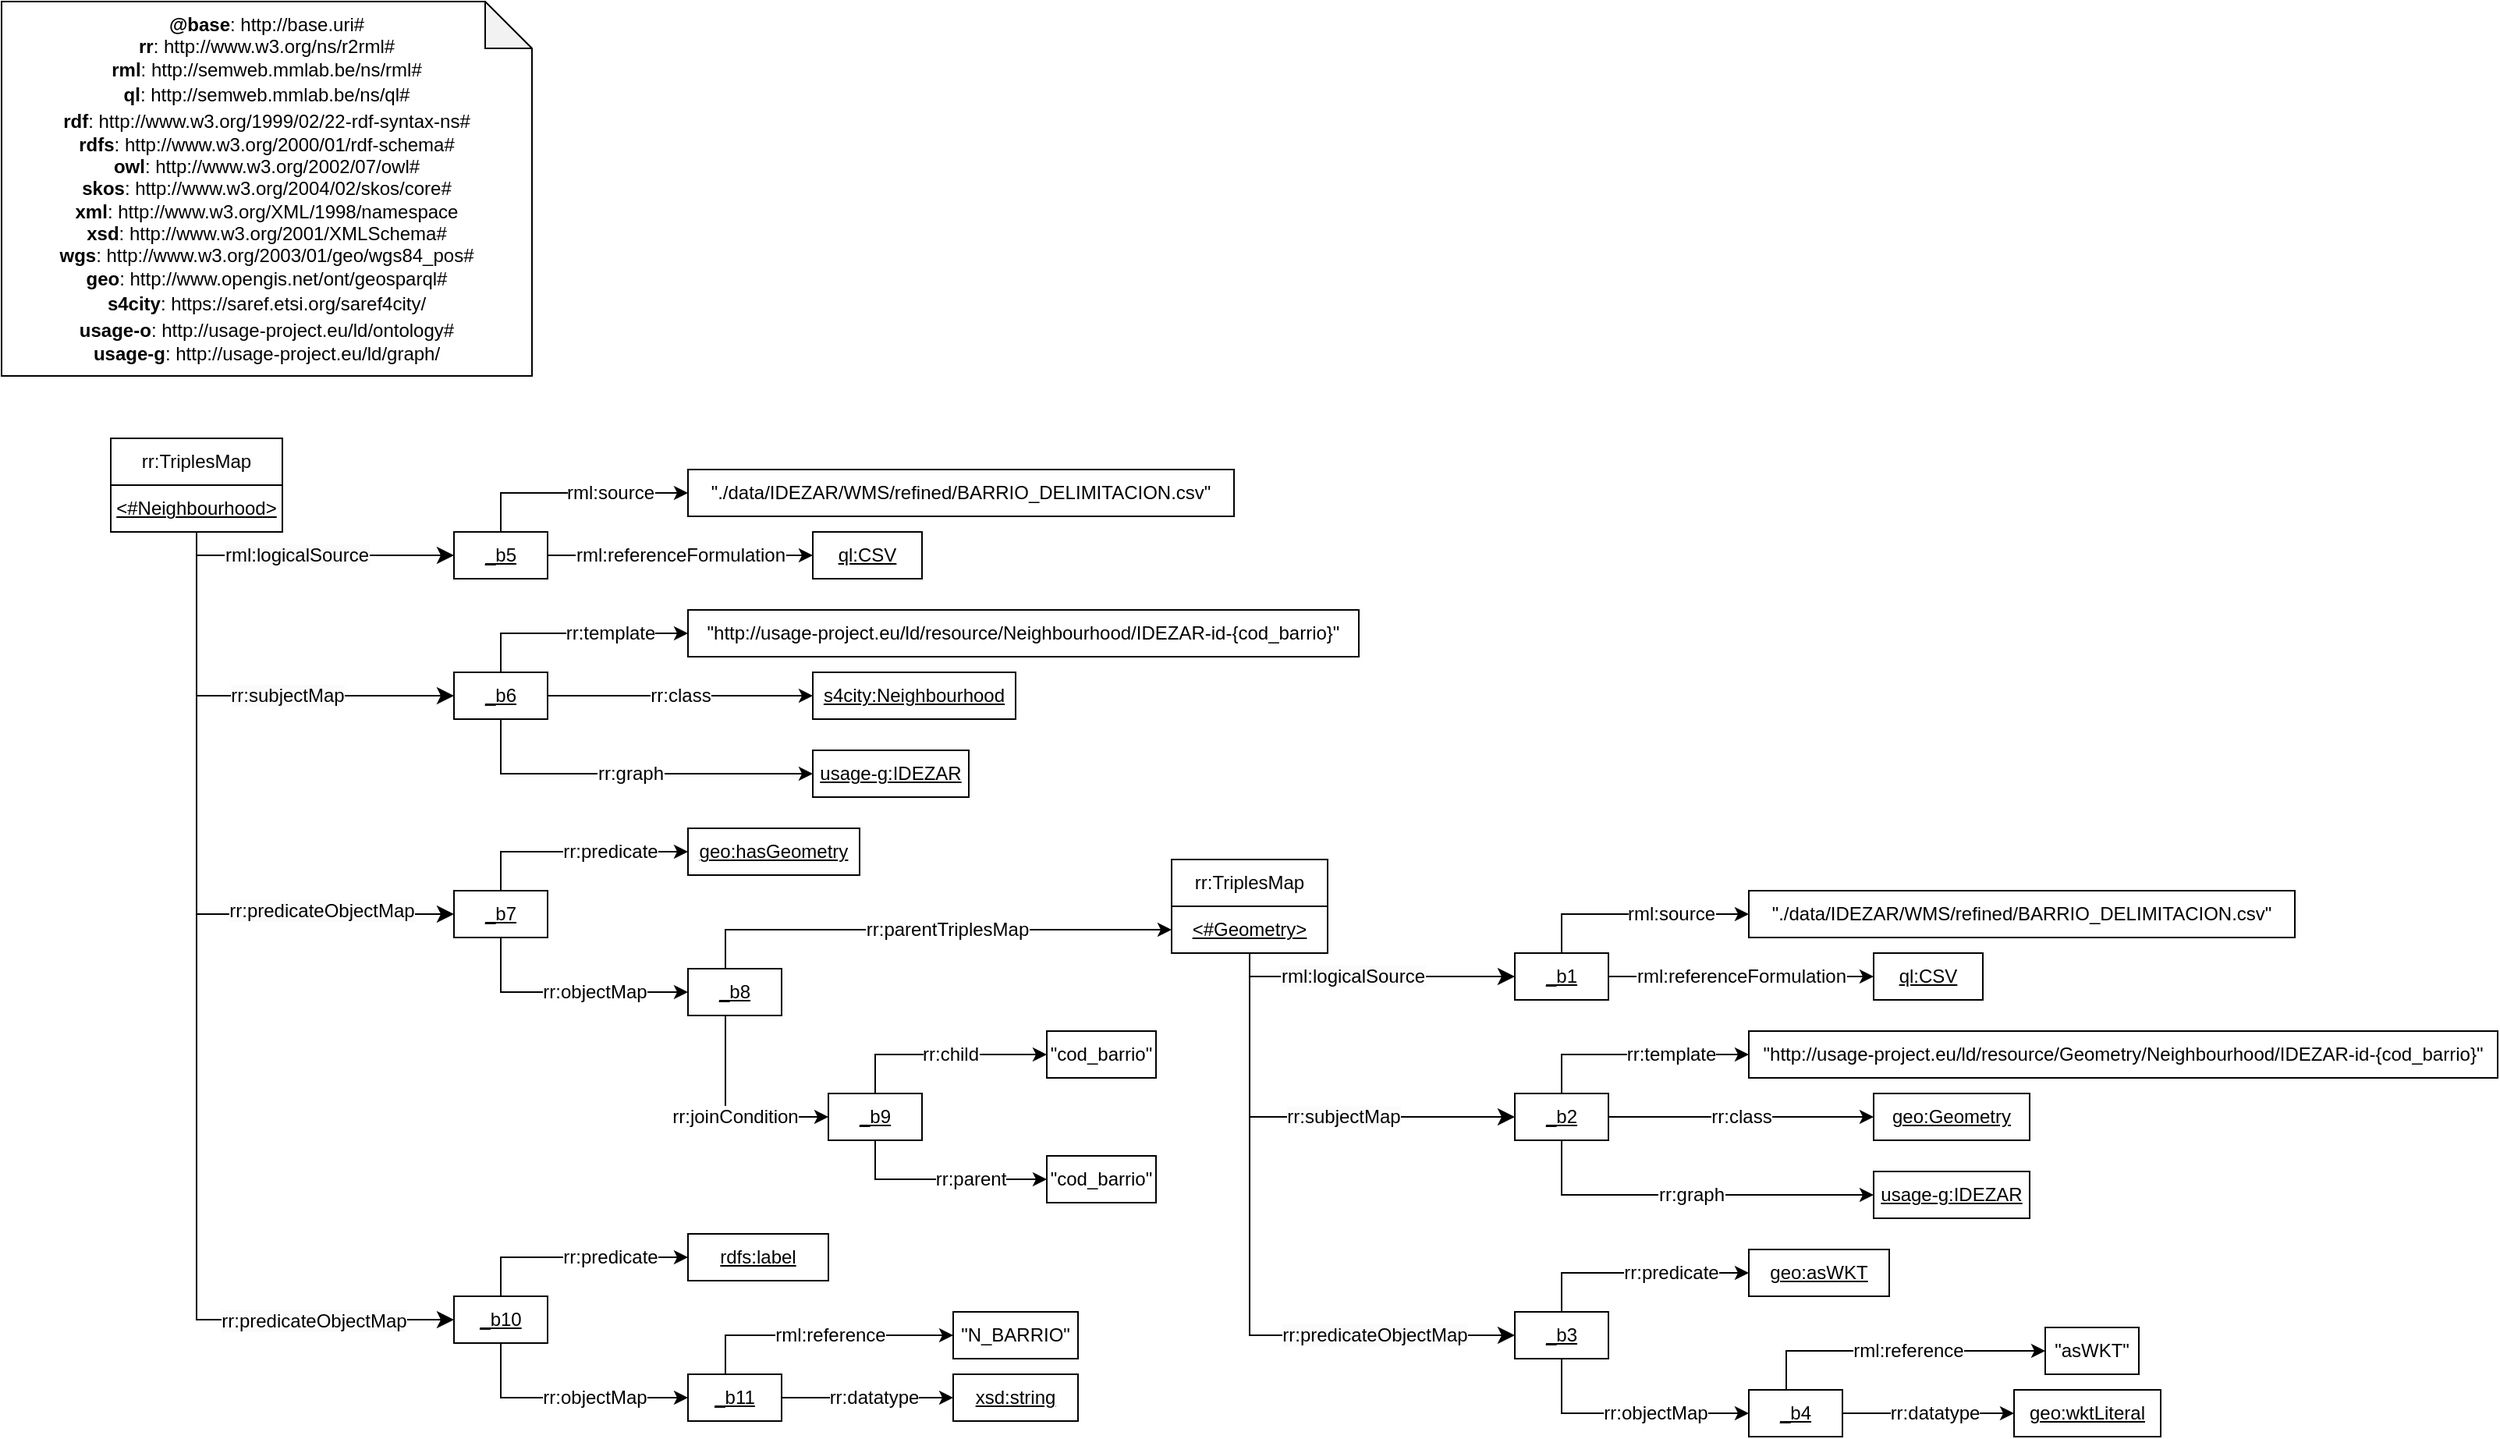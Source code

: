 <mxfile>
    <diagram id="8UD5d60HDsAUgDDDRMJ2" name="Page-1">
        <mxGraphModel dx="506" dy="313" grid="1" gridSize="10" guides="1" tooltips="1" connect="1" arrows="1" fold="1" page="1" pageScale="1" pageWidth="850" pageHeight="1100" math="0" shadow="0">
            <root>
                <mxCell id="0"/>
                <mxCell id="1" parent="0"/>
                <mxCell id="2" value="&lt;div&gt;&lt;b&gt;@base&lt;/b&gt;: http://base.uri#&lt;/div&gt;&lt;div&gt;&lt;b style=&quot;background-color: initial;&quot;&gt;rr&lt;/b&gt;&lt;span style=&quot;background-color: initial;&quot;&gt;: http://www.w3.org/ns/r2rml#&lt;/span&gt;&lt;br&gt;&lt;/div&gt;&lt;div&gt;&lt;div style=&quot;border-color: var(--border-color);&quot;&gt;&lt;b&gt;rml&lt;/b&gt;: http://semweb.mmlab.be/ns/rml#&lt;/div&gt;&lt;div style=&quot;border-color: var(--border-color);&quot;&gt;&lt;div style=&quot;line-height: 19px;&quot;&gt;&lt;div style=&quot;&quot;&gt;&lt;b&gt;ql&lt;/b&gt;: http://semweb.mmlab.be/ns/ql#&lt;/div&gt;&lt;div style=&quot;&quot;&gt;&lt;/div&gt;&lt;/div&gt;&lt;/div&gt;&lt;div style=&quot;border-color: var(--border-color);&quot;&gt;&lt;b&gt;rdf&lt;/b&gt;: http://www.w3.org/1999/02/22-rdf-syntax-ns#&lt;/div&gt;&lt;div style=&quot;border-color: var(--border-color);&quot;&gt;&lt;b&gt;rdfs&lt;/b&gt;: http://www.w3.org/2000/01/rdf-schema#&lt;/div&gt;&lt;div style=&quot;border-color: var(--border-color);&quot;&gt;&lt;span style=&quot;background-color: initial;&quot;&gt;&lt;b&gt;owl&lt;/b&gt;: http://www.w3.org/2002/07/owl#&lt;/span&gt;&lt;br&gt;&lt;/div&gt;&lt;div style=&quot;border-color: var(--border-color);&quot;&gt;&lt;b&gt;skos&lt;/b&gt;: http://www.w3.org/2004/02/skos/core#&lt;/div&gt;&lt;div style=&quot;border-color: var(--border-color);&quot;&gt;&lt;b&gt;xml&lt;/b&gt;: http://www.w3.org/XML/1998/namespace&lt;/div&gt;&lt;div style=&quot;border-color: var(--border-color);&quot;&gt;&lt;b&gt;xsd&lt;/b&gt;: http://www.w3.org/2001/XMLSchema#&lt;/div&gt;&lt;div style=&quot;border-color: var(--border-color);&quot;&gt;&lt;span style=&quot;background-color: initial;&quot;&gt;&lt;b&gt;wgs&lt;/b&gt;: http://www.w3.org/2003/01/geo/wgs84_pos#&lt;/span&gt;&lt;br&gt;&lt;/div&gt;&lt;div style=&quot;border-color: var(--border-color);&quot;&gt;&lt;b style=&quot;background-color: initial;&quot;&gt;geo&lt;/b&gt;&lt;span style=&quot;background-color: initial;&quot;&gt;: http://www.opengis.net/ont/geosparql#&lt;/span&gt;&lt;br&gt;&lt;/div&gt;&lt;div style=&quot;border-color: var(--border-color);&quot;&gt;&lt;div style=&quot;line-height: 19px;&quot;&gt;&lt;b&gt;s4city&lt;/b&gt;: https://saref.etsi.org/saref4city/&lt;/div&gt;&lt;/div&gt;&lt;div style=&quot;border-color: var(--border-color);&quot;&gt;&lt;div style=&quot;border-color: var(--border-color);&quot;&gt;&lt;b style=&quot;border-color: var(--border-color);&quot;&gt;usage-o&lt;/b&gt;: http://usage-project.eu/ld/ontology#&lt;/div&gt;&lt;/div&gt;&lt;div style=&quot;border-color: var(--border-color);&quot;&gt;&lt;span style=&quot;background-color: initial;&quot;&gt;&lt;b&gt;usage-g&lt;/b&gt;: http://usage-project.eu/ld/graph/&lt;/span&gt;&lt;br&gt;&lt;/div&gt;&lt;/div&gt;" style="shape=note;whiteSpace=wrap;html=1;backgroundOutline=1;darkOpacity=0.05;" parent="1" vertex="1">
                    <mxGeometry x="20" y="20" width="340" height="240" as="geometry"/>
                </mxCell>
                <mxCell id="4" value="&lt;div style=&quot;line-height: 19px;&quot;&gt;rr:TriplesMap&lt;/div&gt;" style="rounded=0;whiteSpace=wrap;html=1;snapToPoint=1;points=[[0.1,0],[0.2,0],[0.3,0],[0.4,0],[0.5,0],[0.6,0],[0.7,0],[0.8,0],[0.9,0],[0,0.1],[0,0.3],[0,0.5],[0,0.7],[0,0.9],[0.1,1],[0.2,1],[0.3,1],[0.4,1],[0.5,1],[0.6,1],[0.7,1],[0.8,1],[0.9,1],[1,0.1],[1,0.3],[1,0.5],[1,0.7],[1,0.9]];" parent="1" vertex="1">
                    <mxGeometry x="90" y="300" width="110" height="30" as="geometry"/>
                </mxCell>
                <mxCell id="5" value="&lt;u&gt;&amp;lt;#Neighbourhood&amp;gt;&lt;/u&gt;" style="rounded=0;whiteSpace=wrap;html=1;snapToPoint=1;points=[[0.1,0],[0.2,0],[0.3,0],[0.4,0],[0.5,0],[0.6,0],[0.7,0],[0.8,0],[0.9,0],[0,0.1],[0,0.3],[0,0.5],[0,0.7],[0,0.9],[0.1,1],[0.2,1],[0.3,1],[0.4,1],[0.5,1],[0.6,1],[0.7,1],[0.8,1],[0.9,1],[1,0.1],[1,0.3],[1,0.5],[1,0.7],[1,0.9]];" parent="1" vertex="1">
                    <mxGeometry x="90" y="330" width="110" height="30" as="geometry"/>
                </mxCell>
                <mxCell id="9" value="" style="endArrow=classic;html=1;exitX=0.5;exitY=1;exitDx=0;exitDy=0;entryX=0;entryY=0.5;entryDx=0;entryDy=0;endSize=8;edgeStyle=orthogonalEdgeStyle;rounded=0;" parent="1" source="5" target="13" edge="1">
                    <mxGeometry width="50" height="50" relative="1" as="geometry">
                        <mxPoint x="188.0" y="465" as="sourcePoint"/>
                        <mxPoint x="315" y="395" as="targetPoint"/>
                    </mxGeometry>
                </mxCell>
                <mxCell id="10" value="&lt;span style=&quot;background-color: rgb(251, 251, 251);&quot;&gt;rml:logicalSource&lt;/span&gt;" style="text;html=1;align=center;verticalAlign=middle;resizable=0;points=[];labelBackgroundColor=#ffffff;" parent="9" vertex="1" connectable="0">
                    <mxGeometry x="-0.127" relative="1" as="geometry">
                        <mxPoint as="offset"/>
                    </mxGeometry>
                </mxCell>
                <mxCell id="11" value="&lt;div style=&quot;line-height: 19px;&quot;&gt;&lt;div style=&quot;line-height: 19px;&quot;&gt;ql:CSV&lt;/div&gt;&lt;/div&gt;" style="rounded=0;whiteSpace=wrap;html=1;snapToPoint=1;points=[[0.1,0],[0.2,0],[0.3,0],[0.4,0],[0.5,0],[0.6,0],[0.7,0],[0.8,0],[0.9,0],[0,0.1],[0,0.3],[0,0.5],[0,0.7],[0,0.9],[0.1,1],[0.2,1],[0.3,1],[0.4,1],[0.5,1],[0.6,1],[0.7,1],[0.8,1],[0.9,1],[1,0.1],[1,0.3],[1,0.5],[1,0.7],[1,0.9]];fontStyle=4" parent="1" vertex="1">
                    <mxGeometry x="540" y="360" width="70" height="30" as="geometry"/>
                </mxCell>
                <mxCell id="13" value="_b5" style="rounded=0;whiteSpace=wrap;html=1;snapToPoint=1;points=[[0.1,0],[0.2,0],[0.3,0],[0.4,0],[0.5,0],[0.6,0],[0.7,0],[0.8,0],[0.9,0],[0,0.1],[0,0.3],[0,0.5],[0,0.7],[0,0.9],[0.1,1],[0.2,1],[0.3,1],[0.4,1],[0.5,1],[0.6,1],[0.7,1],[0.8,1],[0.9,1],[1,0.1],[1,0.3],[1,0.5],[1,0.7],[1,0.9]];fontStyle=4" parent="1" vertex="1">
                    <mxGeometry x="310" y="360.0" width="60" height="30" as="geometry"/>
                </mxCell>
                <mxCell id="19" value="rml:source" style="edgeStyle=orthogonalEdgeStyle;rounded=0;orthogonalLoop=1;jettySize=auto;html=1;fontSize=12;entryX=0;entryY=0.5;entryDx=0;entryDy=0;" parent="1" source="13" target="20" edge="1">
                    <mxGeometry x="0.311" relative="1" as="geometry">
                        <mxPoint x="410" y="374.5" as="sourcePoint"/>
                        <mxPoint x="550" y="374.5" as="targetPoint"/>
                        <Array as="points">
                            <mxPoint x="340" y="335"/>
                        </Array>
                        <mxPoint as="offset"/>
                    </mxGeometry>
                </mxCell>
                <mxCell id="20" value="&quot;./data/IDEZAR/WMS/refined/BARRIO_DELIMITACION.csv&quot;" style="rounded=0;whiteSpace=wrap;html=1;snapToPoint=1;" parent="1" vertex="1">
                    <mxGeometry x="460" y="320" width="350" height="30" as="geometry"/>
                </mxCell>
                <mxCell id="21" value="rml:referenceFormulation" style="rounded=0;orthogonalLoop=1;jettySize=auto;html=1;fontSize=12;" parent="1" source="13" target="11" edge="1">
                    <mxGeometry relative="1" as="geometry">
                        <mxPoint x="370" y="415.0" as="sourcePoint"/>
                        <mxPoint x="530" y="415.0" as="targetPoint"/>
                    </mxGeometry>
                </mxCell>
                <mxCell id="23" value="" style="endArrow=classic;html=1;exitX=0.5;exitY=1;exitDx=0;exitDy=0;endSize=8;rounded=0;entryX=0;entryY=0.5;entryDx=0;entryDy=0;edgeStyle=orthogonalEdgeStyle;" parent="1" source="5" target="26" edge="1">
                    <mxGeometry width="50" height="50" relative="1" as="geometry">
                        <mxPoint x="150" y="460" as="sourcePoint"/>
                        <mxPoint x="280" y="430" as="targetPoint"/>
                    </mxGeometry>
                </mxCell>
                <mxCell id="24" value="&lt;span style=&quot;background-color: rgb(251, 251, 251);&quot;&gt;rr:subjectMap&lt;/span&gt;" style="text;html=1;align=center;verticalAlign=middle;resizable=0;points=[];labelBackgroundColor=#ffffff;" parent="23" vertex="1" connectable="0">
                    <mxGeometry x="-0.127" relative="1" as="geometry">
                        <mxPoint x="45" as="offset"/>
                    </mxGeometry>
                </mxCell>
                <mxCell id="25" value="&lt;div style=&quot;line-height: 19px;&quot;&gt;&lt;div style=&quot;line-height: 19px;&quot;&gt;s4city:Neighbourhood&lt;/div&gt;&lt;/div&gt;" style="rounded=0;whiteSpace=wrap;html=1;snapToPoint=1;points=[[0.1,0],[0.2,0],[0.3,0],[0.4,0],[0.5,0],[0.6,0],[0.7,0],[0.8,0],[0.9,0],[0,0.1],[0,0.3],[0,0.5],[0,0.7],[0,0.9],[0.1,1],[0.2,1],[0.3,1],[0.4,1],[0.5,1],[0.6,1],[0.7,1],[0.8,1],[0.9,1],[1,0.1],[1,0.3],[1,0.5],[1,0.7],[1,0.9]];fontStyle=4" parent="1" vertex="1">
                    <mxGeometry x="540" y="450" width="130" height="30" as="geometry"/>
                </mxCell>
                <mxCell id="26" value="_b6" style="rounded=0;whiteSpace=wrap;html=1;snapToPoint=1;points=[[0.1,0],[0.2,0],[0.3,0],[0.4,0],[0.5,0],[0.6,0],[0.7,0],[0.8,0],[0.9,0],[0,0.1],[0,0.3],[0,0.5],[0,0.7],[0,0.9],[0.1,1],[0.2,1],[0.3,1],[0.4,1],[0.5,1],[0.6,1],[0.7,1],[0.8,1],[0.9,1],[1,0.1],[1,0.3],[1,0.5],[1,0.7],[1,0.9]];fontStyle=4" parent="1" vertex="1">
                    <mxGeometry x="310" y="450.0" width="60" height="30" as="geometry"/>
                </mxCell>
                <mxCell id="27" value="rr:template" style="edgeStyle=orthogonalEdgeStyle;rounded=0;orthogonalLoop=1;jettySize=auto;html=1;fontSize=12;entryX=0;entryY=0.5;entryDx=0;entryDy=0;" parent="1" source="26" target="28" edge="1">
                    <mxGeometry x="0.311" relative="1" as="geometry">
                        <mxPoint x="410" y="464.5" as="sourcePoint"/>
                        <mxPoint x="550" y="464.5" as="targetPoint"/>
                        <Array as="points">
                            <mxPoint x="340" y="425"/>
                        </Array>
                        <mxPoint as="offset"/>
                    </mxGeometry>
                </mxCell>
                <mxCell id="28" value="&quot;http://usage-project.eu/ld/resource/Neighbourhood/IDEZAR-id-{cod_barrio}&quot;" style="rounded=0;whiteSpace=wrap;html=1;snapToPoint=1;" parent="1" vertex="1">
                    <mxGeometry x="460" y="410" width="430" height="30" as="geometry"/>
                </mxCell>
                <mxCell id="29" value="rr:class" style="rounded=0;orthogonalLoop=1;jettySize=auto;html=1;fontSize=12;" parent="1" source="26" target="25" edge="1">
                    <mxGeometry relative="1" as="geometry">
                        <mxPoint x="370" y="505.0" as="sourcePoint"/>
                        <mxPoint x="530" y="505.0" as="targetPoint"/>
                    </mxGeometry>
                </mxCell>
                <mxCell id="30" value="&lt;div style=&quot;line-height: 19px;&quot;&gt;&lt;div style=&quot;line-height: 19px;&quot;&gt;usage-g:IDEZAR&lt;/div&gt;&lt;/div&gt;" style="rounded=0;whiteSpace=wrap;html=1;snapToPoint=1;points=[[0.1,0],[0.2,0],[0.3,0],[0.4,0],[0.5,0],[0.6,0],[0.7,0],[0.8,0],[0.9,0],[0,0.1],[0,0.3],[0,0.5],[0,0.7],[0,0.9],[0.1,1],[0.2,1],[0.3,1],[0.4,1],[0.5,1],[0.6,1],[0.7,1],[0.8,1],[0.9,1],[1,0.1],[1,0.3],[1,0.5],[1,0.7],[1,0.9]];fontStyle=4" parent="1" vertex="1">
                    <mxGeometry x="540" y="500" width="100" height="30" as="geometry"/>
                </mxCell>
                <mxCell id="31" value="rr:graph" style="rounded=0;orthogonalLoop=1;jettySize=auto;html=1;fontSize=12;exitX=0.5;exitY=1;exitDx=0;exitDy=0;edgeStyle=orthogonalEdgeStyle;" parent="1" source="26" target="30" edge="1">
                    <mxGeometry relative="1" as="geometry">
                        <mxPoint x="340.001" y="515" as="sourcePoint"/>
                        <mxPoint x="500.53" y="555.0" as="targetPoint"/>
                        <Array as="points">
                            <mxPoint x="340" y="515"/>
                        </Array>
                    </mxGeometry>
                </mxCell>
                <mxCell id="33" value="_b7" style="rounded=0;whiteSpace=wrap;html=1;snapToPoint=1;points=[[0.1,0],[0.2,0],[0.3,0],[0.4,0],[0.5,0],[0.6,0],[0.7,0],[0.8,0],[0.9,0],[0,0.1],[0,0.3],[0,0.5],[0,0.7],[0,0.9],[0.1,1],[0.2,1],[0.3,1],[0.4,1],[0.5,1],[0.6,1],[0.7,1],[0.8,1],[0.9,1],[1,0.1],[1,0.3],[1,0.5],[1,0.7],[1,0.9]];fontStyle=4" parent="1" vertex="1">
                    <mxGeometry x="310" y="590.0" width="60" height="30" as="geometry"/>
                </mxCell>
                <mxCell id="34" value="rr:predicate" style="edgeStyle=orthogonalEdgeStyle;rounded=0;orthogonalLoop=1;jettySize=auto;html=1;fontSize=12;entryX=0;entryY=0.5;entryDx=0;entryDy=0;" parent="1" source="33" target="35" edge="1">
                    <mxGeometry x="0.311" relative="1" as="geometry">
                        <mxPoint x="410" y="604.5" as="sourcePoint"/>
                        <mxPoint x="550" y="604.5" as="targetPoint"/>
                        <Array as="points">
                            <mxPoint x="340" y="565"/>
                        </Array>
                        <mxPoint as="offset"/>
                    </mxGeometry>
                </mxCell>
                <mxCell id="35" value="geo:hasGeometry" style="rounded=0;whiteSpace=wrap;html=1;snapToPoint=1;fontStyle=4" parent="1" vertex="1">
                    <mxGeometry x="460" y="550" width="110" height="30" as="geometry"/>
                </mxCell>
                <mxCell id="36" value="rr:parentTriplesMap" style="rounded=0;orthogonalLoop=1;jettySize=auto;html=1;fontSize=12;exitX=0.4;exitY=0;exitDx=0;exitDy=0;edgeStyle=orthogonalEdgeStyle;entryX=0;entryY=0.5;entryDx=0;entryDy=0;" parent="1" source="37" target="46" edge="1">
                    <mxGeometry x="0.075" relative="1" as="geometry">
                        <mxPoint x="559.995" y="604.706" as="sourcePoint"/>
                        <mxPoint x="650" y="615" as="targetPoint"/>
                        <mxPoint as="offset"/>
                    </mxGeometry>
                </mxCell>
                <mxCell id="37" value="&lt;div style=&quot;line-height: 19px;&quot;&gt;&lt;div style=&quot;line-height: 19px;&quot;&gt;_b8&lt;/div&gt;&lt;/div&gt;" style="rounded=0;whiteSpace=wrap;html=1;snapToPoint=1;points=[[0.1,0],[0.2,0],[0.3,0],[0.4,0],[0.5,0],[0.6,0],[0.7,0],[0.8,0],[0.9,0],[0,0.1],[0,0.3],[0,0.5],[0,0.7],[0,0.9],[0.1,1],[0.2,1],[0.3,1],[0.4,1],[0.5,1],[0.6,1],[0.7,1],[0.8,1],[0.9,1],[1,0.1],[1,0.3],[1,0.5],[1,0.7],[1,0.9]];fontStyle=4" parent="1" vertex="1">
                    <mxGeometry x="460" y="640" width="60" height="30" as="geometry"/>
                </mxCell>
                <mxCell id="38" value="rr:objectMap" style="rounded=0;orthogonalLoop=1;jettySize=auto;html=1;fontSize=12;exitX=0.5;exitY=1;exitDx=0;exitDy=0;edgeStyle=orthogonalEdgeStyle;" parent="1" source="33" target="37" edge="1">
                    <mxGeometry x="0.229" relative="1" as="geometry">
                        <mxPoint x="340.001" y="655" as="sourcePoint"/>
                        <mxPoint x="500.53" y="695.0" as="targetPoint"/>
                        <Array as="points">
                            <mxPoint x="340" y="655"/>
                        </Array>
                        <mxPoint as="offset"/>
                    </mxGeometry>
                </mxCell>
                <mxCell id="39" value="" style="endArrow=classic;html=1;exitX=0.5;exitY=1;exitDx=0;exitDy=0;endSize=8;rounded=0;entryX=0;entryY=0.5;entryDx=0;entryDy=0;edgeStyle=orthogonalEdgeStyle;" parent="1" source="5" target="33" edge="1">
                    <mxGeometry width="50" height="50" relative="1" as="geometry">
                        <mxPoint x="150" y="370" as="sourcePoint"/>
                        <mxPoint x="320" y="475.0" as="targetPoint"/>
                    </mxGeometry>
                </mxCell>
                <mxCell id="40" value="&lt;span style=&quot;background-color: rgb(251, 251, 251);&quot;&gt;rr:predicateObjectMap&lt;/span&gt;" style="text;html=1;align=center;verticalAlign=middle;resizable=0;points=[];labelBackgroundColor=#ffffff;" parent="39" vertex="1" connectable="0">
                    <mxGeometry x="-0.127" relative="1" as="geometry">
                        <mxPoint x="80" y="64" as="offset"/>
                    </mxGeometry>
                </mxCell>
                <mxCell id="43" value="rr:joinCondition" style="rounded=0;orthogonalLoop=1;jettySize=auto;html=1;fontSize=12;exitX=0.4;exitY=1;exitDx=0;exitDy=0;edgeStyle=orthogonalEdgeStyle;entryX=0;entryY=0.5;entryDx=0;entryDy=0;" parent="1" source="37" target="44" edge="1">
                    <mxGeometry x="0.075" relative="1" as="geometry">
                        <mxPoint x="520" y="680" as="sourcePoint"/>
                        <mxPoint x="755.76" y="685.0" as="targetPoint"/>
                        <mxPoint as="offset"/>
                    </mxGeometry>
                </mxCell>
                <mxCell id="44" value="&lt;div style=&quot;line-height: 19px;&quot;&gt;&lt;div style=&quot;line-height: 19px;&quot;&gt;_b9&lt;/div&gt;&lt;/div&gt;" style="rounded=0;whiteSpace=wrap;html=1;snapToPoint=1;points=[[0.1,0],[0.2,0],[0.3,0],[0.4,0],[0.5,0],[0.6,0],[0.7,0],[0.8,0],[0.9,0],[0,0.1],[0,0.3],[0,0.5],[0,0.7],[0,0.9],[0.1,1],[0.2,1],[0.3,1],[0.4,1],[0.5,1],[0.6,1],[0.7,1],[0.8,1],[0.9,1],[1,0.1],[1,0.3],[1,0.5],[1,0.7],[1,0.9]];fontStyle=4" parent="1" vertex="1">
                    <mxGeometry x="550" y="720" width="60" height="30" as="geometry"/>
                </mxCell>
                <mxCell id="45" value="&lt;div style=&quot;line-height: 19px;&quot;&gt;rr:TriplesMap&lt;/div&gt;" style="rounded=0;whiteSpace=wrap;html=1;snapToPoint=1;points=[[0.1,0],[0.2,0],[0.3,0],[0.4,0],[0.5,0],[0.6,0],[0.7,0],[0.8,0],[0.9,0],[0,0.1],[0,0.3],[0,0.5],[0,0.7],[0,0.9],[0.1,1],[0.2,1],[0.3,1],[0.4,1],[0.5,1],[0.6,1],[0.7,1],[0.8,1],[0.9,1],[1,0.1],[1,0.3],[1,0.5],[1,0.7],[1,0.9]];" parent="1" vertex="1">
                    <mxGeometry x="770" y="570" width="100" height="30" as="geometry"/>
                </mxCell>
                <mxCell id="46" value="&lt;u&gt;&amp;lt;#Geometry&amp;gt;&lt;/u&gt;" style="rounded=0;whiteSpace=wrap;html=1;snapToPoint=1;points=[[0.1,0],[0.2,0],[0.3,0],[0.4,0],[0.5,0],[0.6,0],[0.7,0],[0.8,0],[0.9,0],[0,0.1],[0,0.3],[0,0.5],[0,0.7],[0,0.9],[0.1,1],[0.2,1],[0.3,1],[0.4,1],[0.5,1],[0.6,1],[0.7,1],[0.8,1],[0.9,1],[1,0.1],[1,0.3],[1,0.5],[1,0.7],[1,0.9]];" parent="1" vertex="1">
                    <mxGeometry x="770" y="600" width="100" height="30" as="geometry"/>
                </mxCell>
                <mxCell id="47" value="" style="endArrow=classic;html=1;exitX=0.5;exitY=1;exitDx=0;exitDy=0;entryX=0;entryY=0.5;entryDx=0;entryDy=0;endSize=8;edgeStyle=orthogonalEdgeStyle;rounded=0;" parent="1" source="46" target="50" edge="1">
                    <mxGeometry width="50" height="50" relative="1" as="geometry">
                        <mxPoint x="868.0" y="735" as="sourcePoint"/>
                        <mxPoint x="995" y="665" as="targetPoint"/>
                    </mxGeometry>
                </mxCell>
                <mxCell id="48" value="&lt;span style=&quot;background-color: rgb(251, 251, 251);&quot;&gt;rml:logicalSource&lt;/span&gt;" style="text;html=1;align=center;verticalAlign=middle;resizable=0;points=[];labelBackgroundColor=#ffffff;" parent="47" vertex="1" connectable="0">
                    <mxGeometry x="-0.127" relative="1" as="geometry">
                        <mxPoint as="offset"/>
                    </mxGeometry>
                </mxCell>
                <mxCell id="49" value="&lt;div style=&quot;line-height: 19px;&quot;&gt;&lt;div style=&quot;line-height: 19px;&quot;&gt;ql:CSV&lt;/div&gt;&lt;/div&gt;" style="rounded=0;whiteSpace=wrap;html=1;snapToPoint=1;points=[[0.1,0],[0.2,0],[0.3,0],[0.4,0],[0.5,0],[0.6,0],[0.7,0],[0.8,0],[0.9,0],[0,0.1],[0,0.3],[0,0.5],[0,0.7],[0,0.9],[0.1,1],[0.2,1],[0.3,1],[0.4,1],[0.5,1],[0.6,1],[0.7,1],[0.8,1],[0.9,1],[1,0.1],[1,0.3],[1,0.5],[1,0.7],[1,0.9]];fontStyle=4" parent="1" vertex="1">
                    <mxGeometry x="1220" y="630" width="70" height="30" as="geometry"/>
                </mxCell>
                <mxCell id="50" value="_b1" style="rounded=0;whiteSpace=wrap;html=1;snapToPoint=1;points=[[0.1,0],[0.2,0],[0.3,0],[0.4,0],[0.5,0],[0.6,0],[0.7,0],[0.8,0],[0.9,0],[0,0.1],[0,0.3],[0,0.5],[0,0.7],[0,0.9],[0.1,1],[0.2,1],[0.3,1],[0.4,1],[0.5,1],[0.6,1],[0.7,1],[0.8,1],[0.9,1],[1,0.1],[1,0.3],[1,0.5],[1,0.7],[1,0.9]];fontStyle=4" parent="1" vertex="1">
                    <mxGeometry x="990" y="630.0" width="60" height="30" as="geometry"/>
                </mxCell>
                <mxCell id="51" value="rml:source" style="edgeStyle=orthogonalEdgeStyle;rounded=0;orthogonalLoop=1;jettySize=auto;html=1;fontSize=12;entryX=0;entryY=0.5;entryDx=0;entryDy=0;" parent="1" source="50" target="52" edge="1">
                    <mxGeometry x="0.311" relative="1" as="geometry">
                        <mxPoint x="1090" y="644.5" as="sourcePoint"/>
                        <mxPoint x="1230" y="644.5" as="targetPoint"/>
                        <Array as="points">
                            <mxPoint x="1020" y="605"/>
                        </Array>
                        <mxPoint as="offset"/>
                    </mxGeometry>
                </mxCell>
                <mxCell id="52" value="&quot;./data/IDEZAR/WMS/refined/BARRIO_DELIMITACION.csv&quot;" style="rounded=0;whiteSpace=wrap;html=1;snapToPoint=1;" parent="1" vertex="1">
                    <mxGeometry x="1140" y="590" width="350" height="30" as="geometry"/>
                </mxCell>
                <mxCell id="53" value="rml:referenceFormulation" style="rounded=0;orthogonalLoop=1;jettySize=auto;html=1;fontSize=12;" parent="1" source="50" target="49" edge="1">
                    <mxGeometry relative="1" as="geometry">
                        <mxPoint x="1050" y="685.0" as="sourcePoint"/>
                        <mxPoint x="1210" y="685.0" as="targetPoint"/>
                    </mxGeometry>
                </mxCell>
                <mxCell id="54" value="" style="endArrow=classic;html=1;exitX=0.5;exitY=1;exitDx=0;exitDy=0;endSize=8;rounded=0;entryX=0;entryY=0.5;entryDx=0;entryDy=0;edgeStyle=orthogonalEdgeStyle;" parent="1" source="46" target="57" edge="1">
                    <mxGeometry width="50" height="50" relative="1" as="geometry">
                        <mxPoint x="830" y="730" as="sourcePoint"/>
                        <mxPoint x="960" y="700" as="targetPoint"/>
                    </mxGeometry>
                </mxCell>
                <mxCell id="55" value="&lt;span style=&quot;background-color: rgb(251, 251, 251);&quot;&gt;rr:subjectMap&lt;/span&gt;" style="text;html=1;align=center;verticalAlign=middle;resizable=0;points=[];labelBackgroundColor=#ffffff;" parent="54" vertex="1" connectable="0">
                    <mxGeometry x="-0.127" relative="1" as="geometry">
                        <mxPoint x="45" as="offset"/>
                    </mxGeometry>
                </mxCell>
                <mxCell id="56" value="&lt;div style=&quot;line-height: 19px;&quot;&gt;&lt;div style=&quot;line-height: 19px;&quot;&gt;geo:Geometry&lt;/div&gt;&lt;/div&gt;" style="rounded=0;whiteSpace=wrap;html=1;snapToPoint=1;points=[[0.1,0],[0.2,0],[0.3,0],[0.4,0],[0.5,0],[0.6,0],[0.7,0],[0.8,0],[0.9,0],[0,0.1],[0,0.3],[0,0.5],[0,0.7],[0,0.9],[0.1,1],[0.2,1],[0.3,1],[0.4,1],[0.5,1],[0.6,1],[0.7,1],[0.8,1],[0.9,1],[1,0.1],[1,0.3],[1,0.5],[1,0.7],[1,0.9]];fontStyle=4" parent="1" vertex="1">
                    <mxGeometry x="1220" y="720" width="100" height="30" as="geometry"/>
                </mxCell>
                <mxCell id="57" value="_b2" style="rounded=0;whiteSpace=wrap;html=1;snapToPoint=1;points=[[0.1,0],[0.2,0],[0.3,0],[0.4,0],[0.5,0],[0.6,0],[0.7,0],[0.8,0],[0.9,0],[0,0.1],[0,0.3],[0,0.5],[0,0.7],[0,0.9],[0.1,1],[0.2,1],[0.3,1],[0.4,1],[0.5,1],[0.6,1],[0.7,1],[0.8,1],[0.9,1],[1,0.1],[1,0.3],[1,0.5],[1,0.7],[1,0.9]];fontStyle=4" parent="1" vertex="1">
                    <mxGeometry x="990" y="720.0" width="60" height="30" as="geometry"/>
                </mxCell>
                <mxCell id="58" value="rr:template" style="edgeStyle=orthogonalEdgeStyle;rounded=0;orthogonalLoop=1;jettySize=auto;html=1;fontSize=12;entryX=0;entryY=0.5;entryDx=0;entryDy=0;" parent="1" source="57" target="59" edge="1">
                    <mxGeometry x="0.311" relative="1" as="geometry">
                        <mxPoint x="1090" y="734.5" as="sourcePoint"/>
                        <mxPoint x="1230" y="734.5" as="targetPoint"/>
                        <Array as="points">
                            <mxPoint x="1020" y="695"/>
                        </Array>
                        <mxPoint as="offset"/>
                    </mxGeometry>
                </mxCell>
                <mxCell id="59" value="&quot;http://usage-project.eu/ld/resource/Geometry/Neighbourhood/IDEZAR-id-{cod_barrio}&quot;" style="rounded=0;whiteSpace=wrap;html=1;snapToPoint=1;" parent="1" vertex="1">
                    <mxGeometry x="1140" y="680" width="480" height="30" as="geometry"/>
                </mxCell>
                <mxCell id="60" value="rr:class" style="rounded=0;orthogonalLoop=1;jettySize=auto;html=1;fontSize=12;" parent="1" source="57" target="56" edge="1">
                    <mxGeometry relative="1" as="geometry">
                        <mxPoint x="1050" y="775.0" as="sourcePoint"/>
                        <mxPoint x="1210" y="775.0" as="targetPoint"/>
                    </mxGeometry>
                </mxCell>
                <mxCell id="61" value="&lt;div style=&quot;line-height: 19px;&quot;&gt;&lt;div style=&quot;line-height: 19px;&quot;&gt;usage-g:IDEZAR&lt;/div&gt;&lt;/div&gt;" style="rounded=0;whiteSpace=wrap;html=1;snapToPoint=1;points=[[0.1,0],[0.2,0],[0.3,0],[0.4,0],[0.5,0],[0.6,0],[0.7,0],[0.8,0],[0.9,0],[0,0.1],[0,0.3],[0,0.5],[0,0.7],[0,0.9],[0.1,1],[0.2,1],[0.3,1],[0.4,1],[0.5,1],[0.6,1],[0.7,1],[0.8,1],[0.9,1],[1,0.1],[1,0.3],[1,0.5],[1,0.7],[1,0.9]];fontStyle=4" parent="1" vertex="1">
                    <mxGeometry x="1220" y="770" width="100" height="30" as="geometry"/>
                </mxCell>
                <mxCell id="62" value="rr:graph" style="rounded=0;orthogonalLoop=1;jettySize=auto;html=1;fontSize=12;exitX=0.5;exitY=1;exitDx=0;exitDy=0;edgeStyle=orthogonalEdgeStyle;" parent="1" source="57" target="61" edge="1">
                    <mxGeometry relative="1" as="geometry">
                        <mxPoint x="1020.001" y="785" as="sourcePoint"/>
                        <mxPoint x="1180.53" y="825.0" as="targetPoint"/>
                        <Array as="points">
                            <mxPoint x="1020" y="785"/>
                        </Array>
                    </mxGeometry>
                </mxCell>
                <mxCell id="63" value="&lt;div style=&quot;line-height: 19px;&quot;&gt;&lt;div style=&quot;line-height: 19px;&quot;&gt;&quot;asWKT&quot;&lt;/div&gt;&lt;/div&gt;" style="rounded=0;whiteSpace=wrap;html=1;snapToPoint=1;points=[[0.1,0],[0.2,0],[0.3,0],[0.4,0],[0.5,0],[0.6,0],[0.7,0],[0.8,0],[0.9,0],[0,0.1],[0,0.3],[0,0.5],[0,0.7],[0,0.9],[0.1,1],[0.2,1],[0.3,1],[0.4,1],[0.5,1],[0.6,1],[0.7,1],[0.8,1],[0.9,1],[1,0.1],[1,0.3],[1,0.5],[1,0.7],[1,0.9]];" parent="1" vertex="1">
                    <mxGeometry x="1330" y="870" width="60" height="30" as="geometry"/>
                </mxCell>
                <mxCell id="64" value="_b3" style="rounded=0;whiteSpace=wrap;html=1;snapToPoint=1;points=[[0.1,0],[0.2,0],[0.3,0],[0.4,0],[0.5,0],[0.6,0],[0.7,0],[0.8,0],[0.9,0],[0,0.1],[0,0.3],[0,0.5],[0,0.7],[0,0.9],[0.1,1],[0.2,1],[0.3,1],[0.4,1],[0.5,1],[0.6,1],[0.7,1],[0.8,1],[0.9,1],[1,0.1],[1,0.3],[1,0.5],[1,0.7],[1,0.9]];fontStyle=4" parent="1" vertex="1">
                    <mxGeometry x="990" y="860.0" width="60" height="30" as="geometry"/>
                </mxCell>
                <mxCell id="65" value="rr:predicate" style="edgeStyle=orthogonalEdgeStyle;rounded=0;orthogonalLoop=1;jettySize=auto;html=1;fontSize=12;entryX=0;entryY=0.5;entryDx=0;entryDy=0;" parent="1" source="64" target="66" edge="1">
                    <mxGeometry x="0.311" relative="1" as="geometry">
                        <mxPoint x="1090" y="874.5" as="sourcePoint"/>
                        <mxPoint x="1230" y="874.5" as="targetPoint"/>
                        <Array as="points">
                            <mxPoint x="1020" y="835"/>
                        </Array>
                        <mxPoint as="offset"/>
                    </mxGeometry>
                </mxCell>
                <mxCell id="66" value="geo:asWKT" style="rounded=0;whiteSpace=wrap;html=1;snapToPoint=1;fontStyle=4" parent="1" vertex="1">
                    <mxGeometry x="1140" y="820" width="90" height="30" as="geometry"/>
                </mxCell>
                <mxCell id="67" value="rml:reference" style="rounded=0;orthogonalLoop=1;jettySize=auto;html=1;fontSize=12;exitX=0.4;exitY=0;exitDx=0;exitDy=0;edgeStyle=orthogonalEdgeStyle;entryX=0;entryY=0.5;entryDx=0;entryDy=0;" parent="1" source="68" target="63" edge="1">
                    <mxGeometry x="0.075" relative="1" as="geometry">
                        <mxPoint x="1239.995" y="874.706" as="sourcePoint"/>
                        <mxPoint x="1399.76" y="915.0" as="targetPoint"/>
                        <mxPoint as="offset"/>
                    </mxGeometry>
                </mxCell>
                <mxCell id="68" value="&lt;div style=&quot;line-height: 19px;&quot;&gt;&lt;div style=&quot;line-height: 19px;&quot;&gt;_b4&lt;/div&gt;&lt;/div&gt;" style="rounded=0;whiteSpace=wrap;html=1;snapToPoint=1;points=[[0.1,0],[0.2,0],[0.3,0],[0.4,0],[0.5,0],[0.6,0],[0.7,0],[0.8,0],[0.9,0],[0,0.1],[0,0.3],[0,0.5],[0,0.7],[0,0.9],[0.1,1],[0.2,1],[0.3,1],[0.4,1],[0.5,1],[0.6,1],[0.7,1],[0.8,1],[0.9,1],[1,0.1],[1,0.3],[1,0.5],[1,0.7],[1,0.9]];fontStyle=4" parent="1" vertex="1">
                    <mxGeometry x="1140" y="910" width="60" height="30" as="geometry"/>
                </mxCell>
                <mxCell id="69" value="rr:objectMap" style="rounded=0;orthogonalLoop=1;jettySize=auto;html=1;fontSize=12;exitX=0.5;exitY=1;exitDx=0;exitDy=0;edgeStyle=orthogonalEdgeStyle;" parent="1" source="64" target="68" edge="1">
                    <mxGeometry x="0.229" relative="1" as="geometry">
                        <mxPoint x="1020.001" y="925" as="sourcePoint"/>
                        <mxPoint x="1180.53" y="965.0" as="targetPoint"/>
                        <Array as="points">
                            <mxPoint x="1020" y="925"/>
                        </Array>
                        <mxPoint as="offset"/>
                    </mxGeometry>
                </mxCell>
                <mxCell id="70" value="" style="endArrow=classic;html=1;exitX=0.5;exitY=1;exitDx=0;exitDy=0;endSize=8;rounded=0;entryX=0;entryY=0.5;entryDx=0;entryDy=0;edgeStyle=orthogonalEdgeStyle;" parent="1" source="46" target="64" edge="1">
                    <mxGeometry width="50" height="50" relative="1" as="geometry">
                        <mxPoint x="830" y="640" as="sourcePoint"/>
                        <mxPoint x="1000" y="745.0" as="targetPoint"/>
                    </mxGeometry>
                </mxCell>
                <mxCell id="71" value="&lt;span style=&quot;background-color: rgb(251, 251, 251);&quot;&gt;rr:predicateObjectMap&lt;/span&gt;" style="text;html=1;align=center;verticalAlign=middle;resizable=0;points=[];labelBackgroundColor=#ffffff;" parent="70" vertex="1" connectable="0">
                    <mxGeometry x="-0.127" relative="1" as="geometry">
                        <mxPoint x="80" y="64" as="offset"/>
                    </mxGeometry>
                </mxCell>
                <mxCell id="72" value="rr:datatype" style="rounded=0;orthogonalLoop=1;jettySize=auto;html=1;fontSize=12;exitX=1;exitY=0.5;exitDx=0;exitDy=0;edgeStyle=orthogonalEdgeStyle;entryX=0;entryY=0.5;entryDx=0;entryDy=0;" parent="1" source="68" target="73" edge="1">
                    <mxGeometry x="0.075" relative="1" as="geometry">
                        <mxPoint x="1200" y="950" as="sourcePoint"/>
                        <mxPoint x="1435.76" y="955.0" as="targetPoint"/>
                        <mxPoint as="offset"/>
                    </mxGeometry>
                </mxCell>
                <mxCell id="73" value="&lt;div style=&quot;line-height: 19px;&quot;&gt;&lt;div style=&quot;line-height: 19px;&quot;&gt;geo:wktLiteral&lt;/div&gt;&lt;/div&gt;" style="rounded=0;whiteSpace=wrap;html=1;snapToPoint=1;points=[[0.1,0],[0.2,0],[0.3,0],[0.4,0],[0.5,0],[0.6,0],[0.7,0],[0.8,0],[0.9,0],[0,0.1],[0,0.3],[0,0.5],[0,0.7],[0,0.9],[0.1,1],[0.2,1],[0.3,1],[0.4,1],[0.5,1],[0.6,1],[0.7,1],[0.8,1],[0.9,1],[1,0.1],[1,0.3],[1,0.5],[1,0.7],[1,0.9]];fontStyle=4" parent="1" vertex="1">
                    <mxGeometry x="1310" y="910" width="94" height="30" as="geometry"/>
                </mxCell>
                <mxCell id="78" value="rr:child" style="rounded=0;orthogonalLoop=1;jettySize=auto;html=1;fontSize=12;exitX=0.5;exitY=0;exitDx=0;exitDy=0;edgeStyle=orthogonalEdgeStyle;entryX=0;entryY=0.5;entryDx=0;entryDy=0;" parent="1" source="44" target="82" edge="1">
                    <mxGeometry x="0.075" relative="1" as="geometry">
                        <mxPoint x="612" y="630" as="sourcePoint"/>
                        <mxPoint x="678" y="695" as="targetPoint"/>
                        <mxPoint as="offset"/>
                    </mxGeometry>
                </mxCell>
                <mxCell id="80" value="rr:parent" style="rounded=0;orthogonalLoop=1;jettySize=auto;html=1;fontSize=12;exitX=0.5;exitY=1;exitDx=0;exitDy=0;edgeStyle=orthogonalEdgeStyle;entryX=0;entryY=0.5;entryDx=0;entryDy=0;" parent="1" source="44" target="83" edge="1">
                    <mxGeometry x="0.268" relative="1" as="geometry">
                        <mxPoint x="580" y="770" as="sourcePoint"/>
                        <mxPoint x="678" y="775" as="targetPoint"/>
                        <mxPoint as="offset"/>
                    </mxGeometry>
                </mxCell>
                <mxCell id="82" value="&lt;div style=&quot;line-height: 19px;&quot;&gt;&lt;div style=&quot;line-height: 19px;&quot;&gt;&quot;cod_barrio&quot;&lt;/div&gt;&lt;/div&gt;" style="rounded=0;whiteSpace=wrap;html=1;snapToPoint=1;points=[[0.1,0],[0.2,0],[0.3,0],[0.4,0],[0.5,0],[0.6,0],[0.7,0],[0.8,0],[0.9,0],[0,0.1],[0,0.3],[0,0.5],[0,0.7],[0,0.9],[0.1,1],[0.2,1],[0.3,1],[0.4,1],[0.5,1],[0.6,1],[0.7,1],[0.8,1],[0.9,1],[1,0.1],[1,0.3],[1,0.5],[1,0.7],[1,0.9]];" parent="1" vertex="1">
                    <mxGeometry x="690" y="680" width="70" height="30" as="geometry"/>
                </mxCell>
                <mxCell id="83" value="&lt;div style=&quot;line-height: 19px;&quot;&gt;&lt;div style=&quot;line-height: 19px;&quot;&gt;&quot;cod_barrio&quot;&lt;/div&gt;&lt;/div&gt;" style="rounded=0;whiteSpace=wrap;html=1;snapToPoint=1;points=[[0.1,0],[0.2,0],[0.3,0],[0.4,0],[0.5,0],[0.6,0],[0.7,0],[0.8,0],[0.9,0],[0,0.1],[0,0.3],[0,0.5],[0,0.7],[0,0.9],[0.1,1],[0.2,1],[0.3,1],[0.4,1],[0.5,1],[0.6,1],[0.7,1],[0.8,1],[0.9,1],[1,0.1],[1,0.3],[1,0.5],[1,0.7],[1,0.9]];" parent="1" vertex="1">
                    <mxGeometry x="690" y="760" width="70" height="30" as="geometry"/>
                </mxCell>
                <mxCell id="84" value="&lt;div style=&quot;line-height: 19px;&quot;&gt;&lt;div style=&quot;line-height: 19px;&quot;&gt;&quot;N_BARRIO&quot;&lt;/div&gt;&lt;/div&gt;" style="rounded=0;whiteSpace=wrap;html=1;snapToPoint=1;points=[[0.1,0],[0.2,0],[0.3,0],[0.4,0],[0.5,0],[0.6,0],[0.7,0],[0.8,0],[0.9,0],[0,0.1],[0,0.3],[0,0.5],[0,0.7],[0,0.9],[0.1,1],[0.2,1],[0.3,1],[0.4,1],[0.5,1],[0.6,1],[0.7,1],[0.8,1],[0.9,1],[1,0.1],[1,0.3],[1,0.5],[1,0.7],[1,0.9]];" parent="1" vertex="1">
                    <mxGeometry x="630" y="860" width="80" height="30" as="geometry"/>
                </mxCell>
                <mxCell id="85" value="_b10" style="rounded=0;whiteSpace=wrap;html=1;snapToPoint=1;points=[[0.1,0],[0.2,0],[0.3,0],[0.4,0],[0.5,0],[0.6,0],[0.7,0],[0.8,0],[0.9,0],[0,0.1],[0,0.3],[0,0.5],[0,0.7],[0,0.9],[0.1,1],[0.2,1],[0.3,1],[0.4,1],[0.5,1],[0.6,1],[0.7,1],[0.8,1],[0.9,1],[1,0.1],[1,0.3],[1,0.5],[1,0.7],[1,0.9]];fontStyle=4" parent="1" vertex="1">
                    <mxGeometry x="310" y="850.0" width="60" height="30" as="geometry"/>
                </mxCell>
                <mxCell id="86" value="rr:predicate" style="edgeStyle=orthogonalEdgeStyle;rounded=0;orthogonalLoop=1;jettySize=auto;html=1;fontSize=12;entryX=0;entryY=0.5;entryDx=0;entryDy=0;" parent="1" source="85" target="87" edge="1">
                    <mxGeometry x="0.311" relative="1" as="geometry">
                        <mxPoint x="410" y="864.5" as="sourcePoint"/>
                        <mxPoint x="550" y="864.5" as="targetPoint"/>
                        <Array as="points">
                            <mxPoint x="340" y="825"/>
                        </Array>
                        <mxPoint as="offset"/>
                    </mxGeometry>
                </mxCell>
                <mxCell id="87" value="rdfs:label" style="rounded=0;whiteSpace=wrap;html=1;snapToPoint=1;fontStyle=4" parent="1" vertex="1">
                    <mxGeometry x="460" y="810" width="90" height="30" as="geometry"/>
                </mxCell>
                <mxCell id="88" value="rml:reference" style="rounded=0;orthogonalLoop=1;jettySize=auto;html=1;fontSize=12;exitX=0.4;exitY=0;exitDx=0;exitDy=0;edgeStyle=orthogonalEdgeStyle;entryX=0;entryY=0.5;entryDx=0;entryDy=0;" parent="1" source="89" target="84" edge="1">
                    <mxGeometry x="0.075" relative="1" as="geometry">
                        <mxPoint x="559.995" y="864.706" as="sourcePoint"/>
                        <mxPoint x="719.76" y="905.0" as="targetPoint"/>
                        <mxPoint as="offset"/>
                    </mxGeometry>
                </mxCell>
                <mxCell id="89" value="&lt;div style=&quot;line-height: 19px;&quot;&gt;&lt;div style=&quot;line-height: 19px;&quot;&gt;_b11&lt;/div&gt;&lt;/div&gt;" style="rounded=0;whiteSpace=wrap;html=1;snapToPoint=1;points=[[0.1,0],[0.2,0],[0.3,0],[0.4,0],[0.5,0],[0.6,0],[0.7,0],[0.8,0],[0.9,0],[0,0.1],[0,0.3],[0,0.5],[0,0.7],[0,0.9],[0.1,1],[0.2,1],[0.3,1],[0.4,1],[0.5,1],[0.6,1],[0.7,1],[0.8,1],[0.9,1],[1,0.1],[1,0.3],[1,0.5],[1,0.7],[1,0.9]];fontStyle=4" parent="1" vertex="1">
                    <mxGeometry x="460" y="900" width="60" height="30" as="geometry"/>
                </mxCell>
                <mxCell id="90" value="rr:objectMap" style="rounded=0;orthogonalLoop=1;jettySize=auto;html=1;fontSize=12;exitX=0.5;exitY=1;exitDx=0;exitDy=0;edgeStyle=orthogonalEdgeStyle;" parent="1" source="85" target="89" edge="1">
                    <mxGeometry x="0.229" relative="1" as="geometry">
                        <mxPoint x="340.001" y="915" as="sourcePoint"/>
                        <mxPoint x="500.53" y="955.0" as="targetPoint"/>
                        <Array as="points">
                            <mxPoint x="340" y="915"/>
                        </Array>
                        <mxPoint as="offset"/>
                    </mxGeometry>
                </mxCell>
                <mxCell id="91" value="rr:datatype" style="rounded=0;orthogonalLoop=1;jettySize=auto;html=1;fontSize=12;exitX=1;exitY=0.5;exitDx=0;exitDy=0;edgeStyle=orthogonalEdgeStyle;entryX=0;entryY=0.5;entryDx=0;entryDy=0;" parent="1" source="89" target="92" edge="1">
                    <mxGeometry x="0.075" relative="1" as="geometry">
                        <mxPoint x="520" y="940" as="sourcePoint"/>
                        <mxPoint x="755.76" y="945.0" as="targetPoint"/>
                        <mxPoint as="offset"/>
                    </mxGeometry>
                </mxCell>
                <mxCell id="92" value="&lt;div style=&quot;line-height: 19px;&quot;&gt;&lt;div style=&quot;line-height: 19px;&quot;&gt;xsd:string&lt;/div&gt;&lt;/div&gt;" style="rounded=0;whiteSpace=wrap;html=1;snapToPoint=1;points=[[0.1,0],[0.2,0],[0.3,0],[0.4,0],[0.5,0],[0.6,0],[0.7,0],[0.8,0],[0.9,0],[0,0.1],[0,0.3],[0,0.5],[0,0.7],[0,0.9],[0.1,1],[0.2,1],[0.3,1],[0.4,1],[0.5,1],[0.6,1],[0.7,1],[0.8,1],[0.9,1],[1,0.1],[1,0.3],[1,0.5],[1,0.7],[1,0.9]];fontStyle=4" parent="1" vertex="1">
                    <mxGeometry x="630" y="900" width="80" height="30" as="geometry"/>
                </mxCell>
                <mxCell id="93" value="" style="endArrow=classic;html=1;exitX=0.5;exitY=1;exitDx=0;exitDy=0;endSize=8;rounded=0;entryX=0;entryY=0.5;entryDx=0;entryDy=0;edgeStyle=orthogonalEdgeStyle;" parent="1" source="5" target="85" edge="1">
                    <mxGeometry width="50" height="50" relative="1" as="geometry">
                        <mxPoint x="140" y="620" as="sourcePoint"/>
                        <mxPoint x="320" y="735.0" as="targetPoint"/>
                    </mxGeometry>
                </mxCell>
                <mxCell id="94" value="&lt;span style=&quot;background-color: rgb(251, 251, 251);&quot;&gt;rr:predicateObjectMap&lt;/span&gt;" style="text;html=1;align=center;verticalAlign=middle;resizable=0;points=[];labelBackgroundColor=#ffffff;" parent="93" vertex="1" connectable="0">
                    <mxGeometry x="-0.127" relative="1" as="geometry">
                        <mxPoint x="75" y="213" as="offset"/>
                    </mxGeometry>
                </mxCell>
            </root>
        </mxGraphModel>
    </diagram>
</mxfile>